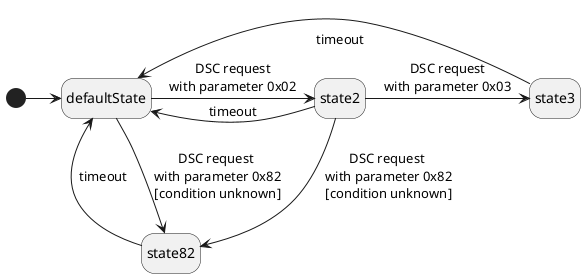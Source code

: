 @startuml
hide empty description

[*] -right-> defaultState
defaultState -right-> state2 : DSC request\nwith parameter 0x02
state2 -right-> state3 : DSC request\nwith parameter 0x03
state2 -down-> state82 : DSC request \nwith parameter 0x82\n[condition unknown]
defaultState -down-> state82 : DSC request \nwith parameter 0x82\n[condition unknown]

state2 -left-> defaultState : timeout
state3 -left-> defaultState : \ntimeout
state82 -left-> defaultState : timeout
@enduml
